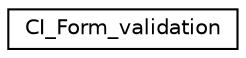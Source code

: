 digraph "Graphical Class Hierarchy"
{
 // LATEX_PDF_SIZE
  edge [fontname="Helvetica",fontsize="10",labelfontname="Helvetica",labelfontsize="10"];
  node [fontname="Helvetica",fontsize="10",shape=record];
  rankdir="LR";
  Node0 [label="CI_Form_validation",height=0.2,width=0.4,color="black", fillcolor="white", style="filled",URL="$class_c_i___form__validation.html",tooltip=" "];
}
